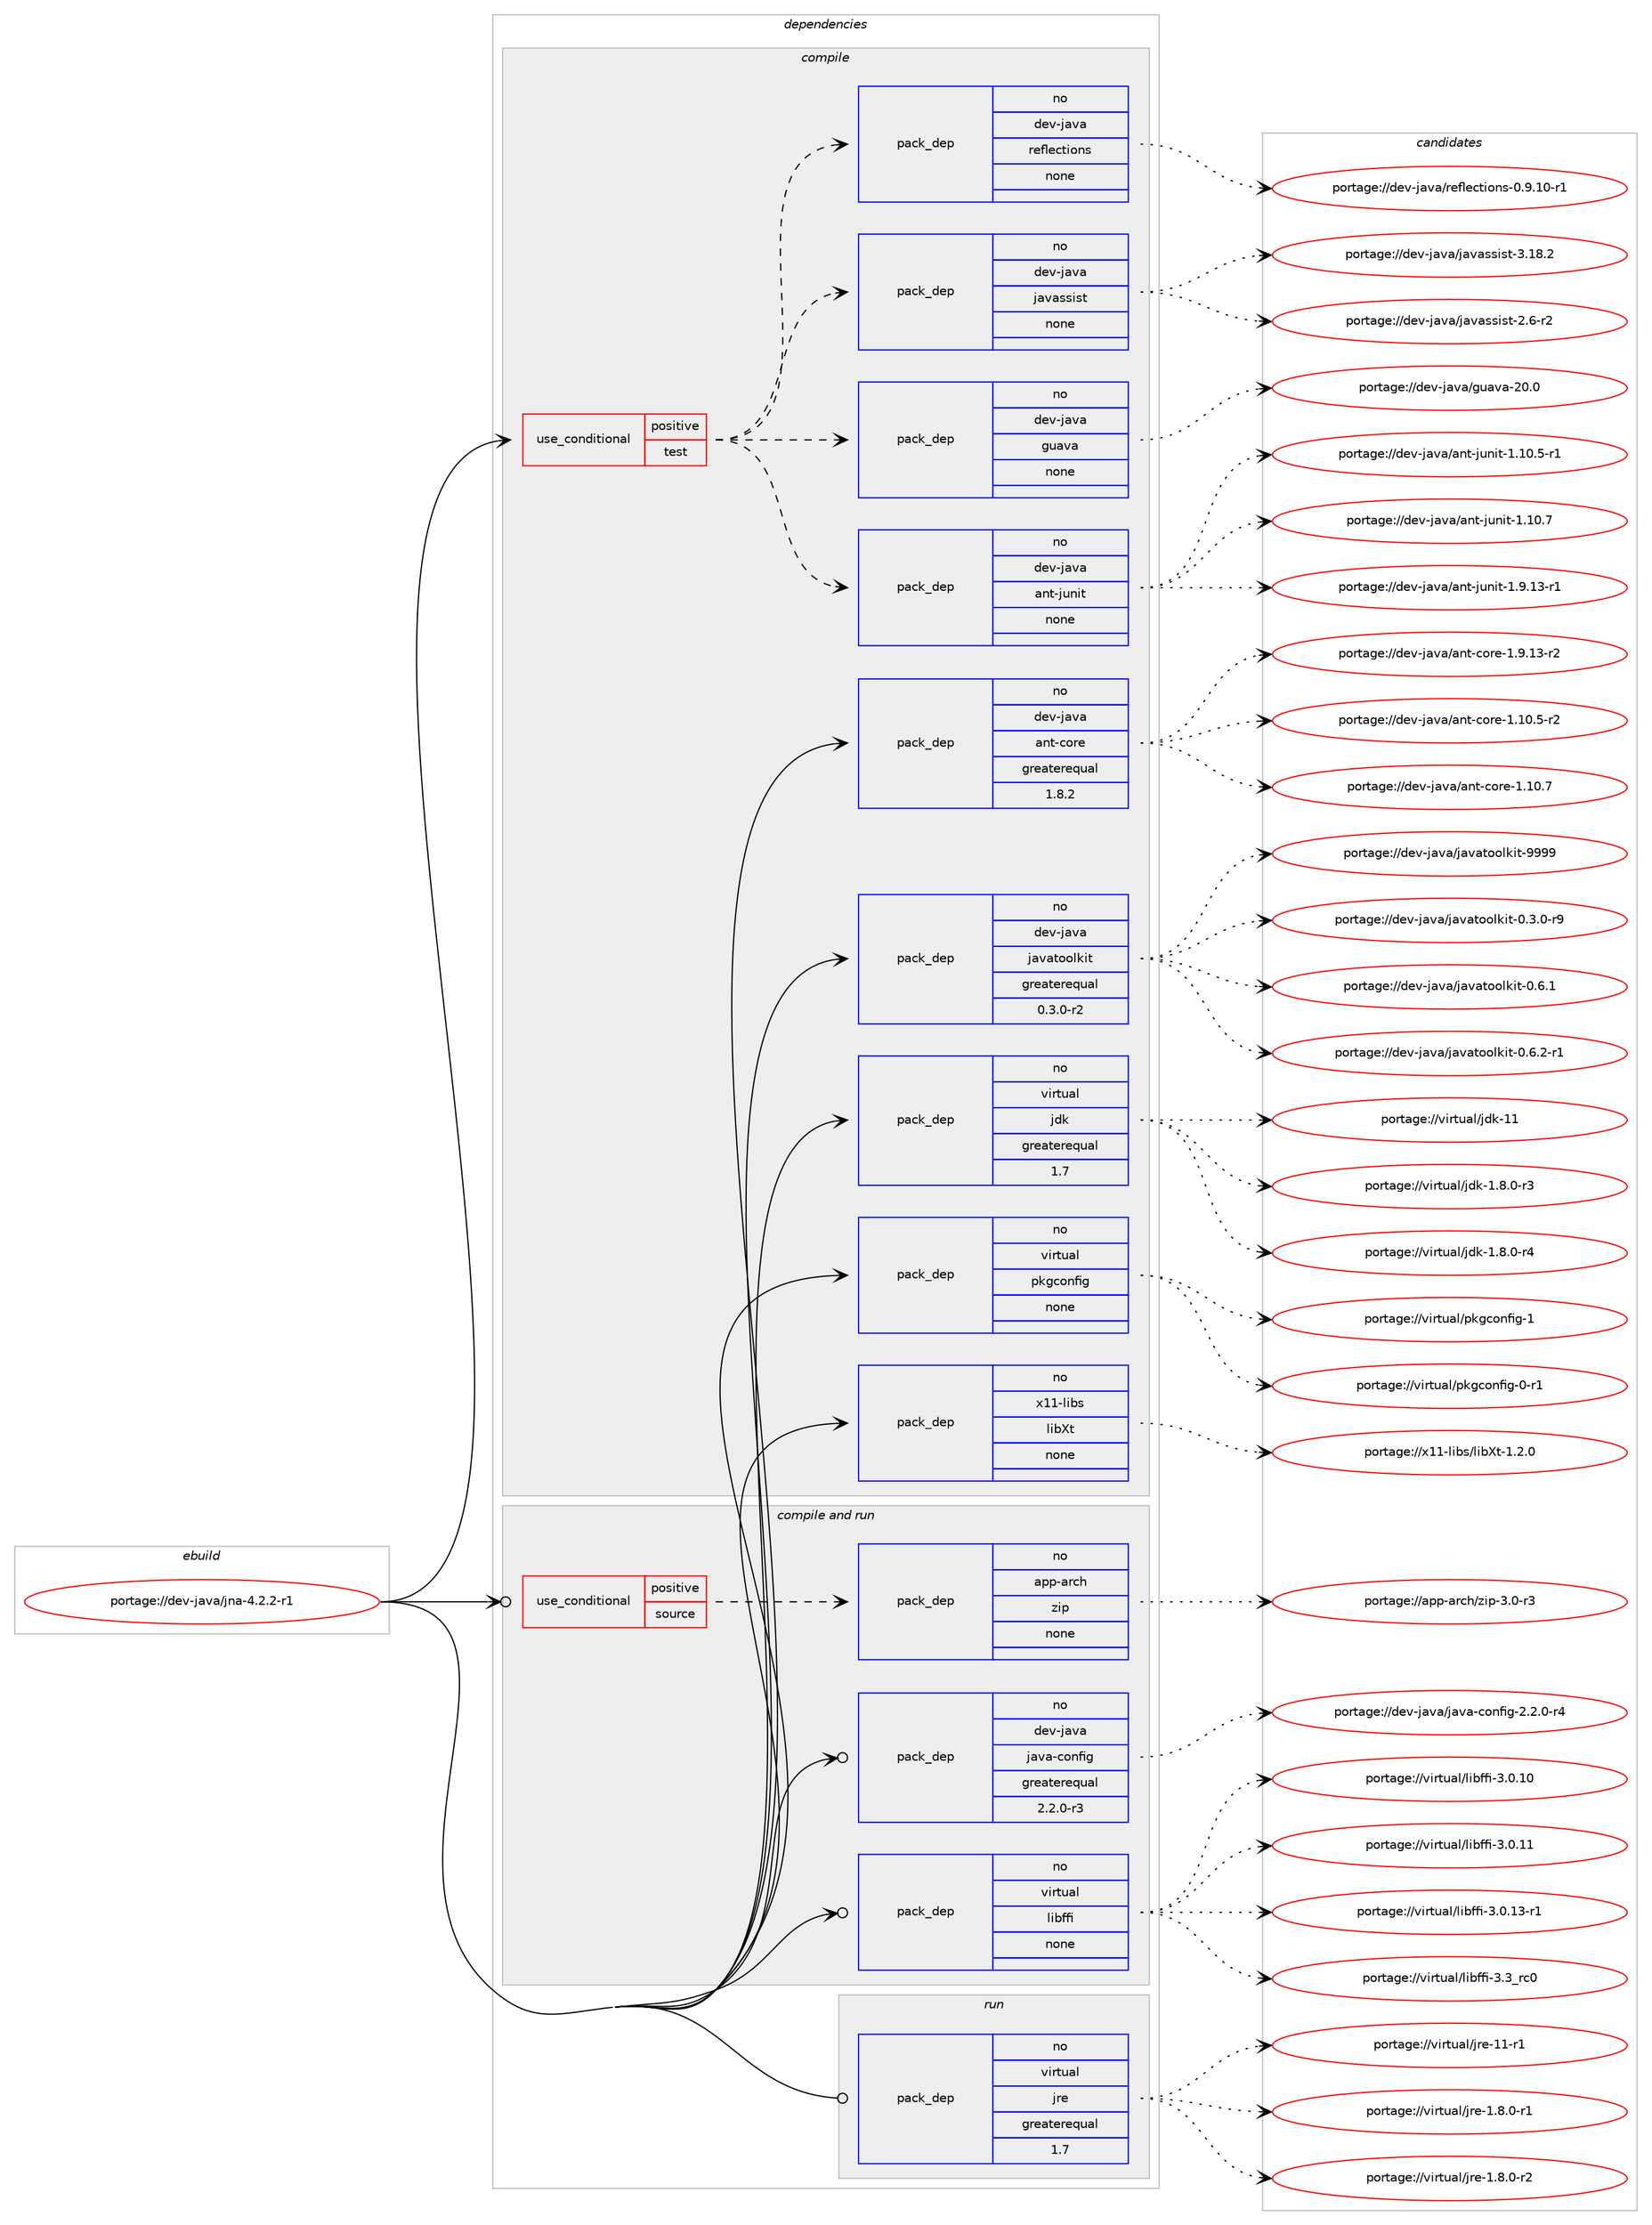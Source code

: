 digraph prolog {

# *************
# Graph options
# *************

newrank=true;
concentrate=true;
compound=true;
graph [rankdir=LR,fontname=Helvetica,fontsize=10,ranksep=1.5];#, ranksep=2.5, nodesep=0.2];
edge  [arrowhead=vee];
node  [fontname=Helvetica,fontsize=10];

# **********
# The ebuild
# **********

subgraph cluster_leftcol {
color=gray;
rank=same;
label=<<i>ebuild</i>>;
id [label="portage://dev-java/jna-4.2.2-r1", color=red, width=4, href="../dev-java/jna-4.2.2-r1.svg"];
}

# ****************
# The dependencies
# ****************

subgraph cluster_midcol {
color=gray;
label=<<i>dependencies</i>>;
subgraph cluster_compile {
fillcolor="#eeeeee";
style=filled;
label=<<i>compile</i>>;
subgraph cond18533 {
dependency89674 [label=<<TABLE BORDER="0" CELLBORDER="1" CELLSPACING="0" CELLPADDING="4"><TR><TD ROWSPAN="3" CELLPADDING="10">use_conditional</TD></TR><TR><TD>positive</TD></TR><TR><TD>test</TD></TR></TABLE>>, shape=none, color=red];
subgraph pack68420 {
dependency89675 [label=<<TABLE BORDER="0" CELLBORDER="1" CELLSPACING="0" CELLPADDING="4" WIDTH="220"><TR><TD ROWSPAN="6" CELLPADDING="30">pack_dep</TD></TR><TR><TD WIDTH="110">no</TD></TR><TR><TD>dev-java</TD></TR><TR><TD>ant-junit</TD></TR><TR><TD>none</TD></TR><TR><TD></TD></TR></TABLE>>, shape=none, color=blue];
}
dependency89674:e -> dependency89675:w [weight=20,style="dashed",arrowhead="vee"];
subgraph pack68421 {
dependency89676 [label=<<TABLE BORDER="0" CELLBORDER="1" CELLSPACING="0" CELLPADDING="4" WIDTH="220"><TR><TD ROWSPAN="6" CELLPADDING="30">pack_dep</TD></TR><TR><TD WIDTH="110">no</TD></TR><TR><TD>dev-java</TD></TR><TR><TD>guava</TD></TR><TR><TD>none</TD></TR><TR><TD></TD></TR></TABLE>>, shape=none, color=blue];
}
dependency89674:e -> dependency89676:w [weight=20,style="dashed",arrowhead="vee"];
subgraph pack68422 {
dependency89677 [label=<<TABLE BORDER="0" CELLBORDER="1" CELLSPACING="0" CELLPADDING="4" WIDTH="220"><TR><TD ROWSPAN="6" CELLPADDING="30">pack_dep</TD></TR><TR><TD WIDTH="110">no</TD></TR><TR><TD>dev-java</TD></TR><TR><TD>javassist</TD></TR><TR><TD>none</TD></TR><TR><TD></TD></TR></TABLE>>, shape=none, color=blue];
}
dependency89674:e -> dependency89677:w [weight=20,style="dashed",arrowhead="vee"];
subgraph pack68423 {
dependency89678 [label=<<TABLE BORDER="0" CELLBORDER="1" CELLSPACING="0" CELLPADDING="4" WIDTH="220"><TR><TD ROWSPAN="6" CELLPADDING="30">pack_dep</TD></TR><TR><TD WIDTH="110">no</TD></TR><TR><TD>dev-java</TD></TR><TR><TD>reflections</TD></TR><TR><TD>none</TD></TR><TR><TD></TD></TR></TABLE>>, shape=none, color=blue];
}
dependency89674:e -> dependency89678:w [weight=20,style="dashed",arrowhead="vee"];
}
id:e -> dependency89674:w [weight=20,style="solid",arrowhead="vee"];
subgraph pack68424 {
dependency89679 [label=<<TABLE BORDER="0" CELLBORDER="1" CELLSPACING="0" CELLPADDING="4" WIDTH="220"><TR><TD ROWSPAN="6" CELLPADDING="30">pack_dep</TD></TR><TR><TD WIDTH="110">no</TD></TR><TR><TD>dev-java</TD></TR><TR><TD>ant-core</TD></TR><TR><TD>greaterequal</TD></TR><TR><TD>1.8.2</TD></TR></TABLE>>, shape=none, color=blue];
}
id:e -> dependency89679:w [weight=20,style="solid",arrowhead="vee"];
subgraph pack68425 {
dependency89680 [label=<<TABLE BORDER="0" CELLBORDER="1" CELLSPACING="0" CELLPADDING="4" WIDTH="220"><TR><TD ROWSPAN="6" CELLPADDING="30">pack_dep</TD></TR><TR><TD WIDTH="110">no</TD></TR><TR><TD>dev-java</TD></TR><TR><TD>javatoolkit</TD></TR><TR><TD>greaterequal</TD></TR><TR><TD>0.3.0-r2</TD></TR></TABLE>>, shape=none, color=blue];
}
id:e -> dependency89680:w [weight=20,style="solid",arrowhead="vee"];
subgraph pack68426 {
dependency89681 [label=<<TABLE BORDER="0" CELLBORDER="1" CELLSPACING="0" CELLPADDING="4" WIDTH="220"><TR><TD ROWSPAN="6" CELLPADDING="30">pack_dep</TD></TR><TR><TD WIDTH="110">no</TD></TR><TR><TD>virtual</TD></TR><TR><TD>jdk</TD></TR><TR><TD>greaterequal</TD></TR><TR><TD>1.7</TD></TR></TABLE>>, shape=none, color=blue];
}
id:e -> dependency89681:w [weight=20,style="solid",arrowhead="vee"];
subgraph pack68427 {
dependency89682 [label=<<TABLE BORDER="0" CELLBORDER="1" CELLSPACING="0" CELLPADDING="4" WIDTH="220"><TR><TD ROWSPAN="6" CELLPADDING="30">pack_dep</TD></TR><TR><TD WIDTH="110">no</TD></TR><TR><TD>virtual</TD></TR><TR><TD>pkgconfig</TD></TR><TR><TD>none</TD></TR><TR><TD></TD></TR></TABLE>>, shape=none, color=blue];
}
id:e -> dependency89682:w [weight=20,style="solid",arrowhead="vee"];
subgraph pack68428 {
dependency89683 [label=<<TABLE BORDER="0" CELLBORDER="1" CELLSPACING="0" CELLPADDING="4" WIDTH="220"><TR><TD ROWSPAN="6" CELLPADDING="30">pack_dep</TD></TR><TR><TD WIDTH="110">no</TD></TR><TR><TD>x11-libs</TD></TR><TR><TD>libXt</TD></TR><TR><TD>none</TD></TR><TR><TD></TD></TR></TABLE>>, shape=none, color=blue];
}
id:e -> dependency89683:w [weight=20,style="solid",arrowhead="vee"];
}
subgraph cluster_compileandrun {
fillcolor="#eeeeee";
style=filled;
label=<<i>compile and run</i>>;
subgraph cond18534 {
dependency89684 [label=<<TABLE BORDER="0" CELLBORDER="1" CELLSPACING="0" CELLPADDING="4"><TR><TD ROWSPAN="3" CELLPADDING="10">use_conditional</TD></TR><TR><TD>positive</TD></TR><TR><TD>source</TD></TR></TABLE>>, shape=none, color=red];
subgraph pack68429 {
dependency89685 [label=<<TABLE BORDER="0" CELLBORDER="1" CELLSPACING="0" CELLPADDING="4" WIDTH="220"><TR><TD ROWSPAN="6" CELLPADDING="30">pack_dep</TD></TR><TR><TD WIDTH="110">no</TD></TR><TR><TD>app-arch</TD></TR><TR><TD>zip</TD></TR><TR><TD>none</TD></TR><TR><TD></TD></TR></TABLE>>, shape=none, color=blue];
}
dependency89684:e -> dependency89685:w [weight=20,style="dashed",arrowhead="vee"];
}
id:e -> dependency89684:w [weight=20,style="solid",arrowhead="odotvee"];
subgraph pack68430 {
dependency89686 [label=<<TABLE BORDER="0" CELLBORDER="1" CELLSPACING="0" CELLPADDING="4" WIDTH="220"><TR><TD ROWSPAN="6" CELLPADDING="30">pack_dep</TD></TR><TR><TD WIDTH="110">no</TD></TR><TR><TD>dev-java</TD></TR><TR><TD>java-config</TD></TR><TR><TD>greaterequal</TD></TR><TR><TD>2.2.0-r3</TD></TR></TABLE>>, shape=none, color=blue];
}
id:e -> dependency89686:w [weight=20,style="solid",arrowhead="odotvee"];
subgraph pack68431 {
dependency89687 [label=<<TABLE BORDER="0" CELLBORDER="1" CELLSPACING="0" CELLPADDING="4" WIDTH="220"><TR><TD ROWSPAN="6" CELLPADDING="30">pack_dep</TD></TR><TR><TD WIDTH="110">no</TD></TR><TR><TD>virtual</TD></TR><TR><TD>libffi</TD></TR><TR><TD>none</TD></TR><TR><TD></TD></TR></TABLE>>, shape=none, color=blue];
}
id:e -> dependency89687:w [weight=20,style="solid",arrowhead="odotvee"];
}
subgraph cluster_run {
fillcolor="#eeeeee";
style=filled;
label=<<i>run</i>>;
subgraph pack68432 {
dependency89688 [label=<<TABLE BORDER="0" CELLBORDER="1" CELLSPACING="0" CELLPADDING="4" WIDTH="220"><TR><TD ROWSPAN="6" CELLPADDING="30">pack_dep</TD></TR><TR><TD WIDTH="110">no</TD></TR><TR><TD>virtual</TD></TR><TR><TD>jre</TD></TR><TR><TD>greaterequal</TD></TR><TR><TD>1.7</TD></TR></TABLE>>, shape=none, color=blue];
}
id:e -> dependency89688:w [weight=20,style="solid",arrowhead="odot"];
}
}

# **************
# The candidates
# **************

subgraph cluster_choices {
rank=same;
color=gray;
label=<<i>candidates</i>>;

subgraph choice68420 {
color=black;
nodesep=1;
choiceportage100101118451069711897479711011645106117110105116454946494846534511449 [label="portage://dev-java/ant-junit-1.10.5-r1", color=red, width=4,href="../dev-java/ant-junit-1.10.5-r1.svg"];
choiceportage10010111845106971189747971101164510611711010511645494649484655 [label="portage://dev-java/ant-junit-1.10.7", color=red, width=4,href="../dev-java/ant-junit-1.10.7.svg"];
choiceportage100101118451069711897479711011645106117110105116454946574649514511449 [label="portage://dev-java/ant-junit-1.9.13-r1", color=red, width=4,href="../dev-java/ant-junit-1.9.13-r1.svg"];
dependency89675:e -> choiceportage100101118451069711897479711011645106117110105116454946494846534511449:w [style=dotted,weight="100"];
dependency89675:e -> choiceportage10010111845106971189747971101164510611711010511645494649484655:w [style=dotted,weight="100"];
dependency89675:e -> choiceportage100101118451069711897479711011645106117110105116454946574649514511449:w [style=dotted,weight="100"];
}
subgraph choice68421 {
color=black;
nodesep=1;
choiceportage1001011184510697118974710311797118974550484648 [label="portage://dev-java/guava-20.0", color=red, width=4,href="../dev-java/guava-20.0.svg"];
dependency89676:e -> choiceportage1001011184510697118974710311797118974550484648:w [style=dotted,weight="100"];
}
subgraph choice68422 {
color=black;
nodesep=1;
choiceportage100101118451069711897471069711897115115105115116455046544511450 [label="portage://dev-java/javassist-2.6-r2", color=red, width=4,href="../dev-java/javassist-2.6-r2.svg"];
choiceportage10010111845106971189747106971189711511510511511645514649564650 [label="portage://dev-java/javassist-3.18.2", color=red, width=4,href="../dev-java/javassist-3.18.2.svg"];
dependency89677:e -> choiceportage100101118451069711897471069711897115115105115116455046544511450:w [style=dotted,weight="100"];
dependency89677:e -> choiceportage10010111845106971189747106971189711511510511511645514649564650:w [style=dotted,weight="100"];
}
subgraph choice68423 {
color=black;
nodesep=1;
choiceportage1001011184510697118974711410110210810199116105111110115454846574649484511449 [label="portage://dev-java/reflections-0.9.10-r1", color=red, width=4,href="../dev-java/reflections-0.9.10-r1.svg"];
dependency89678:e -> choiceportage1001011184510697118974711410110210810199116105111110115454846574649484511449:w [style=dotted,weight="100"];
}
subgraph choice68424 {
color=black;
nodesep=1;
choiceportage10010111845106971189747971101164599111114101454946494846534511450 [label="portage://dev-java/ant-core-1.10.5-r2", color=red, width=4,href="../dev-java/ant-core-1.10.5-r2.svg"];
choiceportage1001011184510697118974797110116459911111410145494649484655 [label="portage://dev-java/ant-core-1.10.7", color=red, width=4,href="../dev-java/ant-core-1.10.7.svg"];
choiceportage10010111845106971189747971101164599111114101454946574649514511450 [label="portage://dev-java/ant-core-1.9.13-r2", color=red, width=4,href="../dev-java/ant-core-1.9.13-r2.svg"];
dependency89679:e -> choiceportage10010111845106971189747971101164599111114101454946494846534511450:w [style=dotted,weight="100"];
dependency89679:e -> choiceportage1001011184510697118974797110116459911111410145494649484655:w [style=dotted,weight="100"];
dependency89679:e -> choiceportage10010111845106971189747971101164599111114101454946574649514511450:w [style=dotted,weight="100"];
}
subgraph choice68425 {
color=black;
nodesep=1;
choiceportage1001011184510697118974710697118971161111111081071051164548465146484511457 [label="portage://dev-java/javatoolkit-0.3.0-r9", color=red, width=4,href="../dev-java/javatoolkit-0.3.0-r9.svg"];
choiceportage100101118451069711897471069711897116111111108107105116454846544649 [label="portage://dev-java/javatoolkit-0.6.1", color=red, width=4,href="../dev-java/javatoolkit-0.6.1.svg"];
choiceportage1001011184510697118974710697118971161111111081071051164548465446504511449 [label="portage://dev-java/javatoolkit-0.6.2-r1", color=red, width=4,href="../dev-java/javatoolkit-0.6.2-r1.svg"];
choiceportage1001011184510697118974710697118971161111111081071051164557575757 [label="portage://dev-java/javatoolkit-9999", color=red, width=4,href="../dev-java/javatoolkit-9999.svg"];
dependency89680:e -> choiceportage1001011184510697118974710697118971161111111081071051164548465146484511457:w [style=dotted,weight="100"];
dependency89680:e -> choiceportage100101118451069711897471069711897116111111108107105116454846544649:w [style=dotted,weight="100"];
dependency89680:e -> choiceportage1001011184510697118974710697118971161111111081071051164548465446504511449:w [style=dotted,weight="100"];
dependency89680:e -> choiceportage1001011184510697118974710697118971161111111081071051164557575757:w [style=dotted,weight="100"];
}
subgraph choice68426 {
color=black;
nodesep=1;
choiceportage11810511411611797108471061001074549465646484511451 [label="portage://virtual/jdk-1.8.0-r3", color=red, width=4,href="../virtual/jdk-1.8.0-r3.svg"];
choiceportage11810511411611797108471061001074549465646484511452 [label="portage://virtual/jdk-1.8.0-r4", color=red, width=4,href="../virtual/jdk-1.8.0-r4.svg"];
choiceportage1181051141161179710847106100107454949 [label="portage://virtual/jdk-11", color=red, width=4,href="../virtual/jdk-11.svg"];
dependency89681:e -> choiceportage11810511411611797108471061001074549465646484511451:w [style=dotted,weight="100"];
dependency89681:e -> choiceportage11810511411611797108471061001074549465646484511452:w [style=dotted,weight="100"];
dependency89681:e -> choiceportage1181051141161179710847106100107454949:w [style=dotted,weight="100"];
}
subgraph choice68427 {
color=black;
nodesep=1;
choiceportage11810511411611797108471121071039911111010210510345484511449 [label="portage://virtual/pkgconfig-0-r1", color=red, width=4,href="../virtual/pkgconfig-0-r1.svg"];
choiceportage1181051141161179710847112107103991111101021051034549 [label="portage://virtual/pkgconfig-1", color=red, width=4,href="../virtual/pkgconfig-1.svg"];
dependency89682:e -> choiceportage11810511411611797108471121071039911111010210510345484511449:w [style=dotted,weight="100"];
dependency89682:e -> choiceportage1181051141161179710847112107103991111101021051034549:w [style=dotted,weight="100"];
}
subgraph choice68428 {
color=black;
nodesep=1;
choiceportage12049494510810598115471081059888116454946504648 [label="portage://x11-libs/libXt-1.2.0", color=red, width=4,href="../x11-libs/libXt-1.2.0.svg"];
dependency89683:e -> choiceportage12049494510810598115471081059888116454946504648:w [style=dotted,weight="100"];
}
subgraph choice68429 {
color=black;
nodesep=1;
choiceportage9711211245971149910447122105112455146484511451 [label="portage://app-arch/zip-3.0-r3", color=red, width=4,href="../app-arch/zip-3.0-r3.svg"];
dependency89685:e -> choiceportage9711211245971149910447122105112455146484511451:w [style=dotted,weight="100"];
}
subgraph choice68430 {
color=black;
nodesep=1;
choiceportage10010111845106971189747106971189745991111101021051034550465046484511452 [label="portage://dev-java/java-config-2.2.0-r4", color=red, width=4,href="../dev-java/java-config-2.2.0-r4.svg"];
dependency89686:e -> choiceportage10010111845106971189747106971189745991111101021051034550465046484511452:w [style=dotted,weight="100"];
}
subgraph choice68431 {
color=black;
nodesep=1;
choiceportage11810511411611797108471081059810210210545514648464948 [label="portage://virtual/libffi-3.0.10", color=red, width=4,href="../virtual/libffi-3.0.10.svg"];
choiceportage11810511411611797108471081059810210210545514648464949 [label="portage://virtual/libffi-3.0.11", color=red, width=4,href="../virtual/libffi-3.0.11.svg"];
choiceportage118105114116117971084710810598102102105455146484649514511449 [label="portage://virtual/libffi-3.0.13-r1", color=red, width=4,href="../virtual/libffi-3.0.13-r1.svg"];
choiceportage11810511411611797108471081059810210210545514651951149948 [label="portage://virtual/libffi-3.3_rc0", color=red, width=4,href="../virtual/libffi-3.3_rc0.svg"];
dependency89687:e -> choiceportage11810511411611797108471081059810210210545514648464948:w [style=dotted,weight="100"];
dependency89687:e -> choiceportage11810511411611797108471081059810210210545514648464949:w [style=dotted,weight="100"];
dependency89687:e -> choiceportage118105114116117971084710810598102102105455146484649514511449:w [style=dotted,weight="100"];
dependency89687:e -> choiceportage11810511411611797108471081059810210210545514651951149948:w [style=dotted,weight="100"];
}
subgraph choice68432 {
color=black;
nodesep=1;
choiceportage11810511411611797108471061141014549465646484511449 [label="portage://virtual/jre-1.8.0-r1", color=red, width=4,href="../virtual/jre-1.8.0-r1.svg"];
choiceportage11810511411611797108471061141014549465646484511450 [label="portage://virtual/jre-1.8.0-r2", color=red, width=4,href="../virtual/jre-1.8.0-r2.svg"];
choiceportage11810511411611797108471061141014549494511449 [label="portage://virtual/jre-11-r1", color=red, width=4,href="../virtual/jre-11-r1.svg"];
dependency89688:e -> choiceportage11810511411611797108471061141014549465646484511449:w [style=dotted,weight="100"];
dependency89688:e -> choiceportage11810511411611797108471061141014549465646484511450:w [style=dotted,weight="100"];
dependency89688:e -> choiceportage11810511411611797108471061141014549494511449:w [style=dotted,weight="100"];
}
}

}

